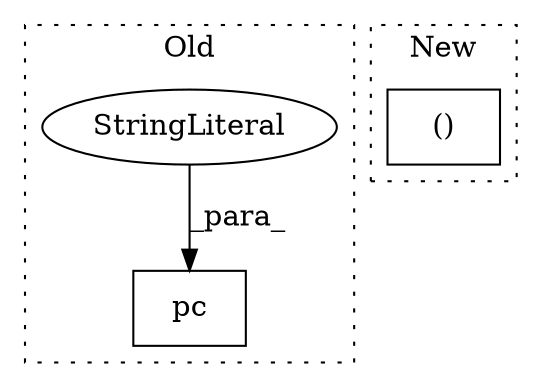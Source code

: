 digraph G {
subgraph cluster0 {
1 [label="pc" a="32" s="3695,3702" l="3,1" shape="box"];
3 [label="StringLiteral" a="45" s="3698" l="4" shape="ellipse"];
label = "Old";
style="dotted";
}
subgraph cluster1 {
2 [label="()" a="106" s="2832" l="162" shape="box"];
label = "New";
style="dotted";
}
3 -> 1 [label="_para_"];
}